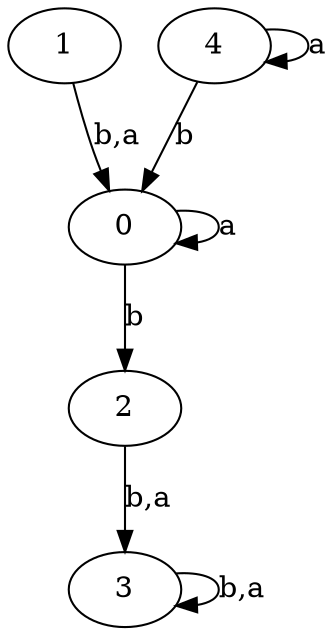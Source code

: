 digraph {
 ranksep=0.5;
 d2tdocpreamble = "\usetikzlibrary{automata}";
 d2tfigpreamble = "\tikzstyle{every state}= [ draw=blue!50,very thick,fill=blue!20]  \tikzstyle{auto}= [fill=white]";
 node [style="state"];
 edge [lblstyle="auto",topath="bend right", len=4  ]
  "0" [label="0",style = "state, initial"];
  "1" [label="1",];
  "2" [label="2",];
  "3" [label="3",];
  "4" [label="4",style = "state, accepting"];
  "0" -> "0" [label="a",topath="loop above"];
  "0" -> "2" [label="b"];
  "1" -> "0" [label="b,a"];
  "2" -> "3" [label="b,a"];
  "3" -> "3" [label="b,a",topath="loop above"];
  "4" -> "0" [label="b"];
  "4" -> "4" [label="a",topath="loop above"];
}